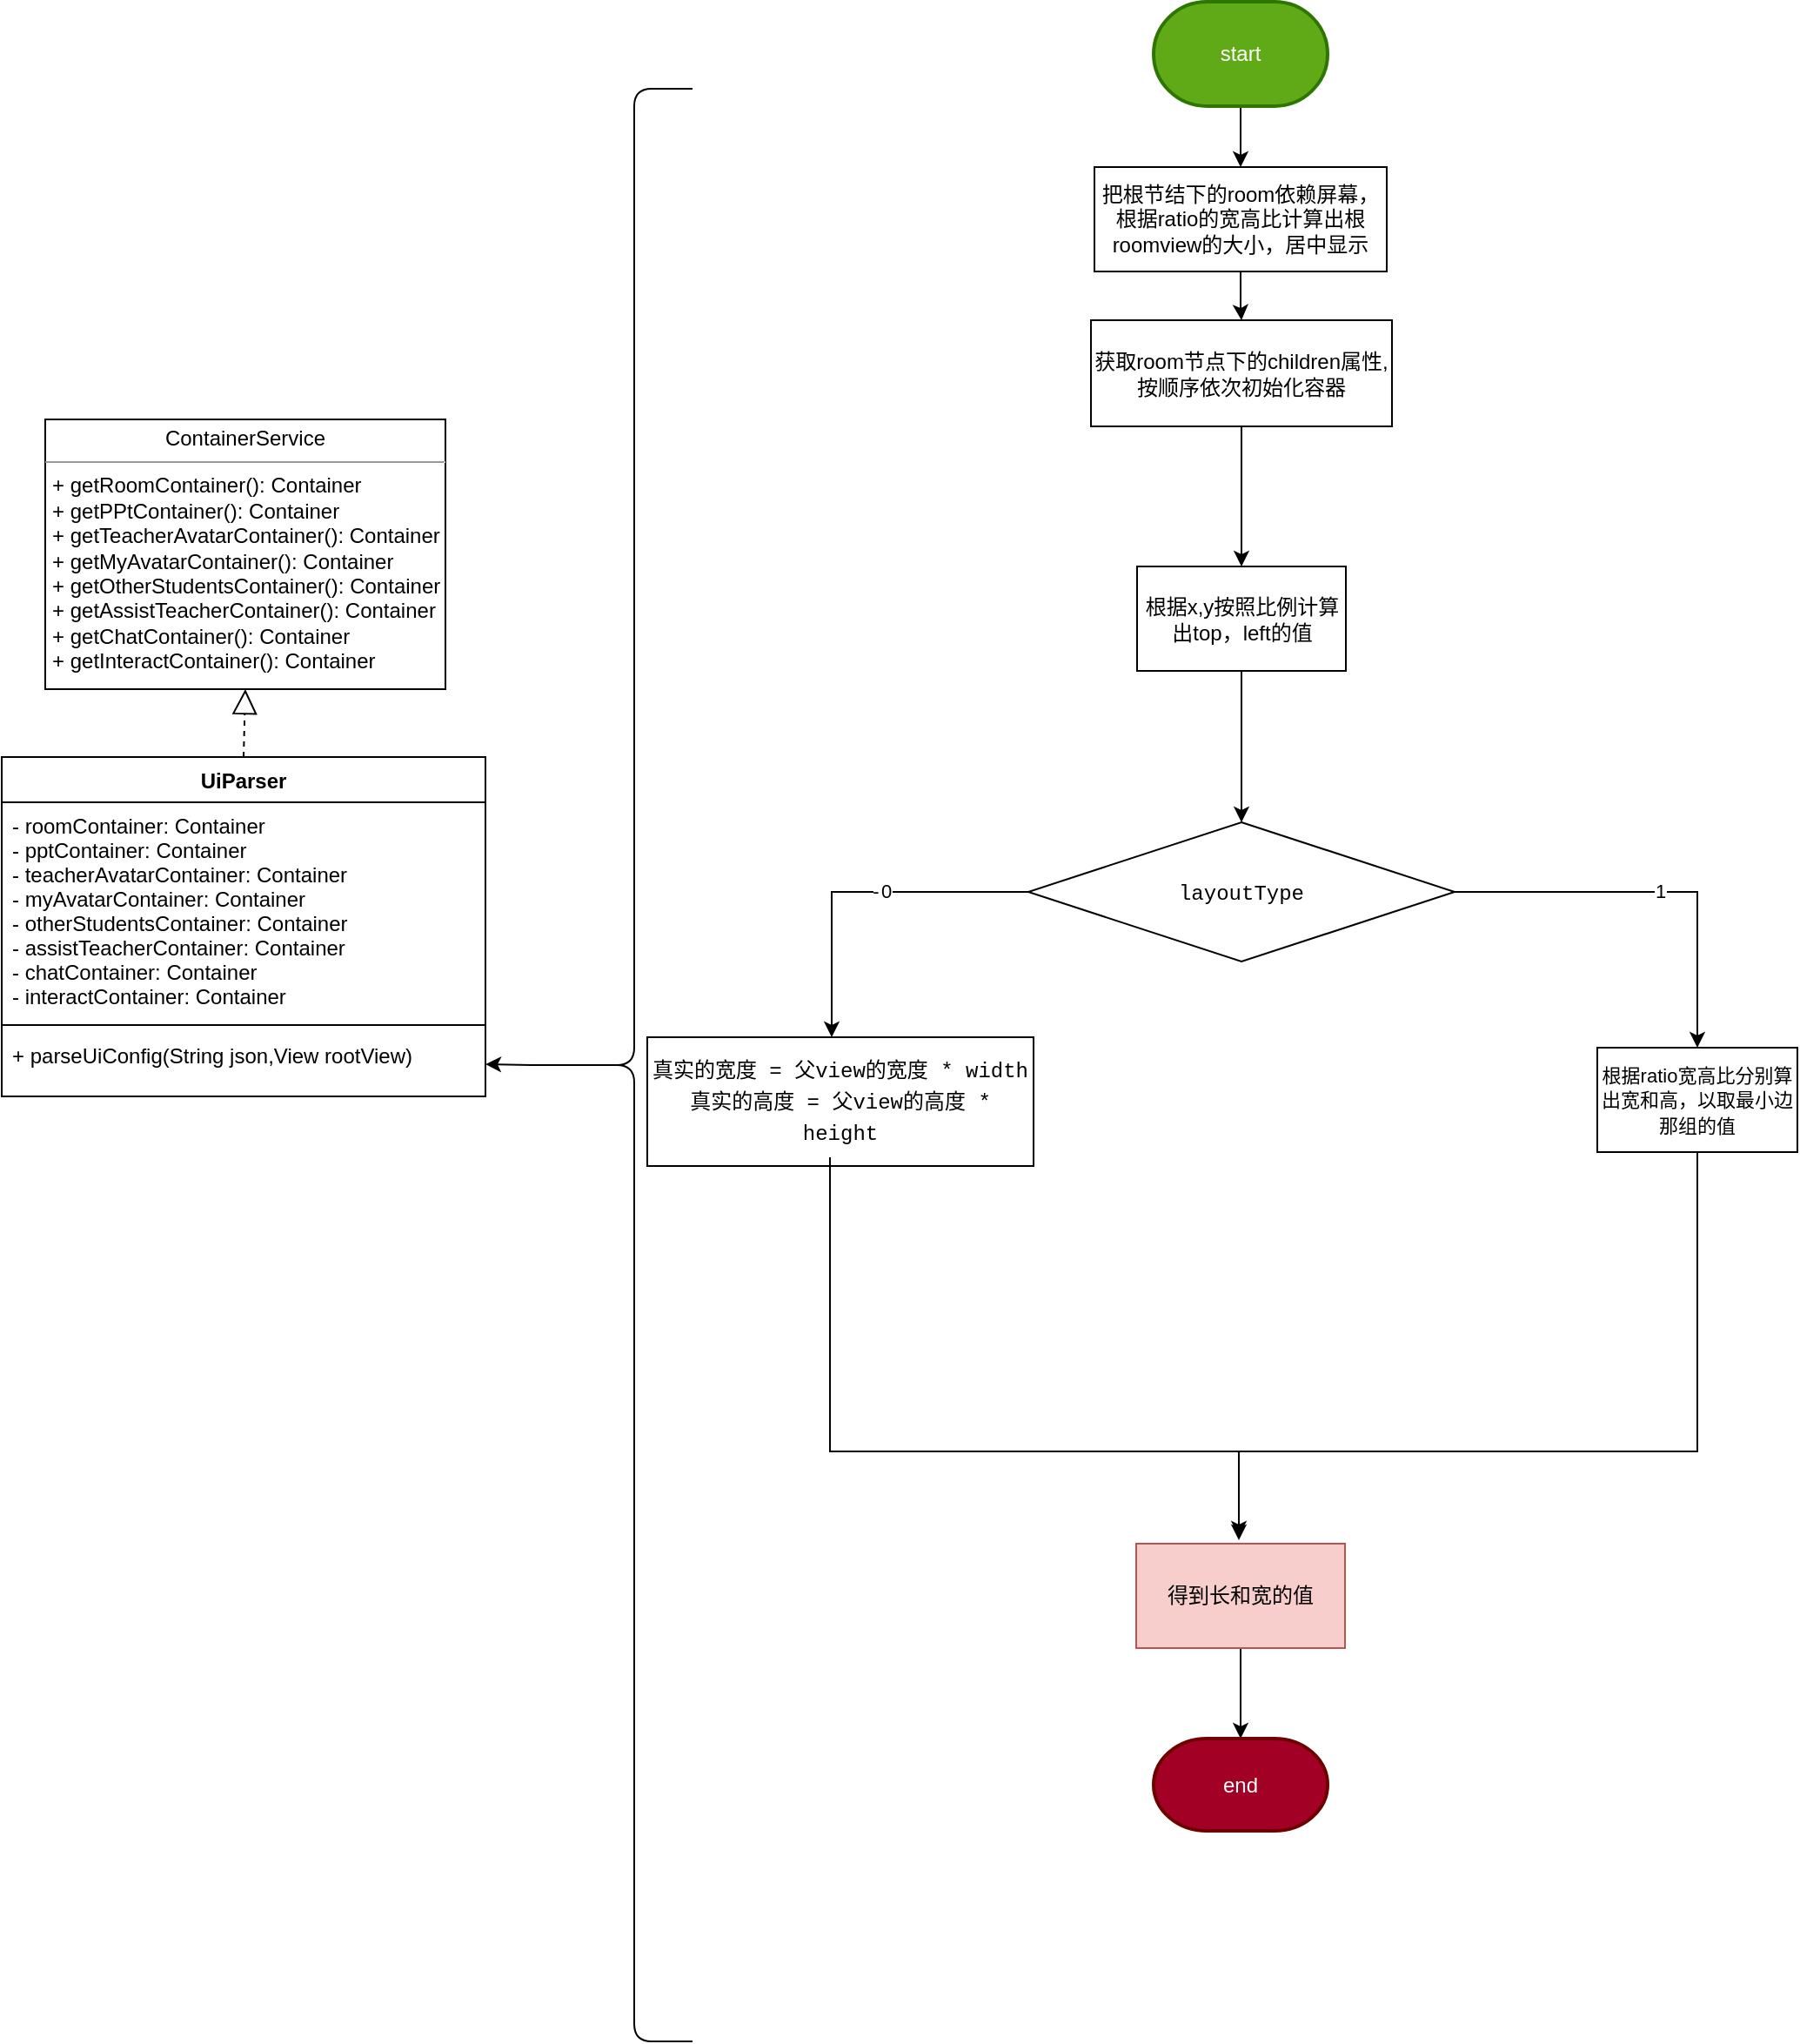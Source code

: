 <mxfile version="14.9.6" type="device"><diagram id="C5RBs43oDa-KdzZeNtuy" name="Page-1"><mxGraphModel dx="1186" dy="672" grid="0" gridSize="10" guides="0" tooltips="1" connect="1" arrows="1" fold="1" page="1" pageScale="1" pageWidth="1169" pageHeight="1654" math="0" shadow="0"><root><mxCell id="WIyWlLk6GJQsqaUBKTNV-0"/><mxCell id="WIyWlLk6GJQsqaUBKTNV-1" parent="WIyWlLk6GJQsqaUBKTNV-0"/><mxCell id="HbjvcAHFf0g6dWcbL0tZ-0" value="&lt;p style=&quot;margin: 0px ; margin-top: 4px ; text-align: center&quot;&gt;ContainerService&lt;/p&gt;&lt;hr size=&quot;1&quot;&gt;&lt;p style=&quot;margin: 0px ; margin-left: 4px&quot;&gt;+ getRoomContainer(): Container&lt;br&gt;+ getPPtContainer(): Container&lt;/p&gt;&lt;p style=&quot;margin: 0px ; margin-left: 4px&quot;&gt;+ getTeacherAvatarContainer(): Container&lt;/p&gt;&lt;p style=&quot;margin: 0px ; margin-left: 4px&quot;&gt;+ getMyAvatarContainer(): Container&lt;/p&gt;&lt;p style=&quot;margin: 0px ; margin-left: 4px&quot;&gt;+ getOtherStudentsContainer(): Container&lt;/p&gt;&lt;p style=&quot;margin: 0px ; margin-left: 4px&quot;&gt;+ getAssistTeacherContainer(): Container&lt;/p&gt;&lt;p style=&quot;margin: 0px ; margin-left: 4px&quot;&gt;+ getChatContainer(): Container&lt;/p&gt;&lt;p style=&quot;margin: 0px ; margin-left: 4px&quot;&gt;+ getInteractContainer(): Container&lt;/p&gt;" style="verticalAlign=top;align=left;overflow=fill;fontSize=12;fontFamily=Helvetica;html=1;" parent="WIyWlLk6GJQsqaUBKTNV-1" vertex="1"><mxGeometry x="81" y="405" width="230" height="155" as="geometry"/></mxCell><mxCell id="HbjvcAHFf0g6dWcbL0tZ-3" value="" style="endArrow=block;dashed=1;endFill=0;endSize=12;html=1;exitX=0.5;exitY=0;exitDx=0;exitDy=0;entryX=0.5;entryY=1;entryDx=0;entryDy=0;" parent="WIyWlLk6GJQsqaUBKTNV-1" source="HbjvcAHFf0g6dWcbL0tZ-4" target="HbjvcAHFf0g6dWcbL0tZ-0" edge="1"><mxGeometry width="160" relative="1" as="geometry"><mxPoint x="225" y="640" as="sourcePoint"/><mxPoint x="380" y="635" as="targetPoint"/></mxGeometry></mxCell><mxCell id="HbjvcAHFf0g6dWcbL0tZ-4" value="UiParser" style="swimlane;fontStyle=1;align=center;verticalAlign=top;childLayout=stackLayout;horizontal=1;startSize=26;horizontalStack=0;resizeParent=1;resizeParentMax=0;resizeLast=0;collapsible=1;marginBottom=0;" parent="WIyWlLk6GJQsqaUBKTNV-1" vertex="1"><mxGeometry x="56" y="599" width="278" height="195" as="geometry"/></mxCell><mxCell id="HbjvcAHFf0g6dWcbL0tZ-5" value="- roomContainer: Container &#10;- pptContainer: Container&#10;- teacherAvatarContainer: Container&#10;- myAvatarContainer: Container&#10;- otherStudentsContainer: Container&#10;- assistTeacherContainer: Container&#10;- chatContainer: Container&#10;- interactContainer: Container" style="text;strokeColor=none;fillColor=none;align=left;verticalAlign=top;spacingLeft=4;spacingRight=4;overflow=hidden;rotatable=0;points=[[0,0.5],[1,0.5]];portConstraint=eastwest;" parent="HbjvcAHFf0g6dWcbL0tZ-4" vertex="1"><mxGeometry y="26" width="278" height="124" as="geometry"/></mxCell><mxCell id="HbjvcAHFf0g6dWcbL0tZ-6" value="" style="line;strokeWidth=1;fillColor=none;align=left;verticalAlign=middle;spacingTop=-1;spacingLeft=3;spacingRight=3;rotatable=0;labelPosition=right;points=[];portConstraint=eastwest;" parent="HbjvcAHFf0g6dWcbL0tZ-4" vertex="1"><mxGeometry y="150" width="278" height="8" as="geometry"/></mxCell><mxCell id="HbjvcAHFf0g6dWcbL0tZ-7" value="+ parseUiConfig(String json,View rootView)" style="text;strokeColor=none;fillColor=none;align=left;verticalAlign=top;spacingLeft=4;spacingRight=4;overflow=hidden;rotatable=0;points=[[0,0.5],[1,0.5]];portConstraint=eastwest;" parent="HbjvcAHFf0g6dWcbL0tZ-4" vertex="1"><mxGeometry y="158" width="278" height="37" as="geometry"/></mxCell><mxCell id="HbjvcAHFf0g6dWcbL0tZ-9" style="edgeStyle=orthogonalEdgeStyle;rounded=0;orthogonalLoop=1;jettySize=auto;html=1;exitX=0.1;exitY=0.5;exitDx=0;exitDy=0;exitPerimeter=0;entryX=1;entryY=0.5;entryDx=0;entryDy=0;" parent="WIyWlLk6GJQsqaUBKTNV-1" source="HbjvcAHFf0g6dWcbL0tZ-8" target="HbjvcAHFf0g6dWcbL0tZ-7" edge="1"><mxGeometry relative="1" as="geometry"/></mxCell><mxCell id="HbjvcAHFf0g6dWcbL0tZ-8" value="" style="shape=curlyBracket;whiteSpace=wrap;html=1;rounded=1;" parent="WIyWlLk6GJQsqaUBKTNV-1" vertex="1"><mxGeometry x="386" y="215" width="67" height="1122" as="geometry"/></mxCell><mxCell id="HbjvcAHFf0g6dWcbL0tZ-13" value="" style="edgeStyle=orthogonalEdgeStyle;rounded=0;orthogonalLoop=1;jettySize=auto;html=1;" parent="WIyWlLk6GJQsqaUBKTNV-1" source="HbjvcAHFf0g6dWcbL0tZ-11" target="HbjvcAHFf0g6dWcbL0tZ-12" edge="1"><mxGeometry relative="1" as="geometry"/></mxCell><mxCell id="HbjvcAHFf0g6dWcbL0tZ-11" value="把根节结下的room依赖屏幕，根据ratio的宽高比计算出根roomview的大小，居中显示" style="rounded=0;whiteSpace=wrap;html=1;" parent="WIyWlLk6GJQsqaUBKTNV-1" vertex="1"><mxGeometry x="684" y="260" width="168" height="60" as="geometry"/></mxCell><mxCell id="cqr7b40XCDqiSAqts_4S-1" value="" style="edgeStyle=orthogonalEdgeStyle;rounded=0;orthogonalLoop=1;jettySize=auto;html=1;" edge="1" parent="WIyWlLk6GJQsqaUBKTNV-1" source="HbjvcAHFf0g6dWcbL0tZ-12" target="cqr7b40XCDqiSAqts_4S-0"><mxGeometry relative="1" as="geometry"/></mxCell><mxCell id="HbjvcAHFf0g6dWcbL0tZ-12" value="获取room节点下的children属性,按顺序依次初始化容器" style="whiteSpace=wrap;html=1;rounded=0;" parent="WIyWlLk6GJQsqaUBKTNV-1" vertex="1"><mxGeometry x="682" y="348" width="173" height="61" as="geometry"/></mxCell><mxCell id="HbjvcAHFf0g6dWcbL0tZ-40" value="" style="edgeStyle=orthogonalEdgeStyle;rounded=0;orthogonalLoop=1;jettySize=auto;html=1;" parent="WIyWlLk6GJQsqaUBKTNV-1" source="HbjvcAHFf0g6dWcbL0tZ-37" target="HbjvcAHFf0g6dWcbL0tZ-39" edge="1"><mxGeometry relative="1" as="geometry"><Array as="points"><mxPoint x="533" y="677"/></Array></mxGeometry></mxCell><mxCell id="HbjvcAHFf0g6dWcbL0tZ-41" value="-1" style="edgeLabel;html=1;align=center;verticalAlign=middle;resizable=0;points=[];" parent="HbjvcAHFf0g6dWcbL0tZ-40" vertex="1" connectable="0"><mxGeometry x="-0.137" y="-1" relative="1" as="geometry"><mxPoint as="offset"/></mxGeometry></mxCell><mxCell id="HbjvcAHFf0g6dWcbL0tZ-42" value="0" style="edgeLabel;html=1;align=center;verticalAlign=middle;resizable=0;points=[];" parent="HbjvcAHFf0g6dWcbL0tZ-40" vertex="1" connectable="0"><mxGeometry x="-0.16" y="-1" relative="1" as="geometry"><mxPoint as="offset"/></mxGeometry></mxCell><mxCell id="HbjvcAHFf0g6dWcbL0tZ-44" value="" style="edgeStyle=orthogonalEdgeStyle;rounded=0;orthogonalLoop=1;jettySize=auto;html=1;" parent="WIyWlLk6GJQsqaUBKTNV-1" source="HbjvcAHFf0g6dWcbL0tZ-37" target="HbjvcAHFf0g6dWcbL0tZ-43" edge="1"><mxGeometry relative="1" as="geometry"/></mxCell><mxCell id="HbjvcAHFf0g6dWcbL0tZ-45" value="1" style="edgeLabel;html=1;align=center;verticalAlign=middle;resizable=0;points=[];" parent="HbjvcAHFf0g6dWcbL0tZ-44" vertex="1" connectable="0"><mxGeometry x="0.032" y="1" relative="1" as="geometry"><mxPoint as="offset"/></mxGeometry></mxCell><mxCell id="HbjvcAHFf0g6dWcbL0tZ-37" value="&lt;div style=&quot;font-family: &amp;#34;menlo&amp;#34; , &amp;#34;monaco&amp;#34; , &amp;#34;courier new&amp;#34; , monospace ; line-height: 18px&quot;&gt;&lt;span style=&quot;background-color: rgb(255 , 255 , 255)&quot;&gt;layoutType&lt;/span&gt;&lt;/div&gt;" style="rhombus;whiteSpace=wrap;html=1;rounded=0;" parent="WIyWlLk6GJQsqaUBKTNV-1" vertex="1"><mxGeometry x="646" y="636.5" width="245" height="80" as="geometry"/></mxCell><mxCell id="HbjvcAHFf0g6dWcbL0tZ-39" value="&lt;div style=&quot;font-family: &amp;#34;menlo&amp;#34; , &amp;#34;monaco&amp;#34; , &amp;#34;courier new&amp;#34; , monospace ; line-height: 18px&quot;&gt;&lt;span style=&quot;background-color: rgb(255 , 255 , 255)&quot;&gt;真实的宽度 = 父view的宽度 * width&lt;/span&gt;&lt;/div&gt;&lt;div style=&quot;font-family: &amp;#34;menlo&amp;#34; , &amp;#34;monaco&amp;#34; , &amp;#34;courier new&amp;#34; , monospace ; line-height: 18px&quot;&gt;&lt;div style=&quot;line-height: 18px&quot;&gt;&lt;span style=&quot;background-color: rgb(255 , 255 , 255)&quot;&gt;真实的高度 = 父view的高度 * height&lt;/span&gt;&lt;/div&gt;&lt;/div&gt;" style="whiteSpace=wrap;html=1;rounded=0;fillColor=none;" parent="WIyWlLk6GJQsqaUBKTNV-1" vertex="1"><mxGeometry x="427" y="760" width="222" height="74" as="geometry"/></mxCell><mxCell id="HbjvcAHFf0g6dWcbL0tZ-43" value="&lt;span style=&quot;font-size: 11px ; background-color: rgb(255 , 255 , 255)&quot;&gt;根据ratio宽高比分别算出宽和高，以取最小边那组的值&lt;/span&gt;" style="whiteSpace=wrap;html=1;rounded=0;" parent="WIyWlLk6GJQsqaUBKTNV-1" vertex="1"><mxGeometry x="973" y="766" width="115" height="60" as="geometry"/></mxCell><mxCell id="HbjvcAHFf0g6dWcbL0tZ-76" value="" style="edgeStyle=elbowEdgeStyle;elbow=vertical;endArrow=classic;html=1;entryX=0.5;entryY=0;entryDx=0;entryDy=0;exitX=0.5;exitY=1;exitDx=0;exitDy=0;rounded=0;" parent="WIyWlLk6GJQsqaUBKTNV-1" edge="1"><mxGeometry width="50" height="50" relative="1" as="geometry"><mxPoint x="532" y="829" as="sourcePoint"/><mxPoint x="767" y="1049" as="targetPoint"/><Array as="points"><mxPoint x="649" y="998"/><mxPoint x="708" y="1003"/><mxPoint x="614" y="1097"/></Array></mxGeometry></mxCell><mxCell id="HbjvcAHFf0g6dWcbL0tZ-77" value="" style="edgeStyle=elbowEdgeStyle;elbow=vertical;endArrow=classic;html=1;rounded=0;exitX=0.5;exitY=1;exitDx=0;exitDy=0;entryX=0.5;entryY=0;entryDx=0;entryDy=0;" parent="WIyWlLk6GJQsqaUBKTNV-1" source="HbjvcAHFf0g6dWcbL0tZ-43" edge="1"><mxGeometry width="50" height="50" relative="1" as="geometry"><mxPoint x="1056" y="843" as="sourcePoint"/><mxPoint x="767" y="1047" as="targetPoint"/><Array as="points"><mxPoint x="900" y="998"/><mxPoint x="872" y="1095"/><mxPoint x="875" y="1105"/><mxPoint x="995" y="1091"/></Array></mxGeometry></mxCell><mxCell id="HbjvcAHFf0g6dWcbL0tZ-85" value="" style="edgeStyle=orthogonalEdgeStyle;rounded=0;orthogonalLoop=1;jettySize=auto;html=1;entryX=0.5;entryY=0;entryDx=0;entryDy=0;entryPerimeter=0;" parent="WIyWlLk6GJQsqaUBKTNV-1" source="HbjvcAHFf0g6dWcbL0tZ-79" target="HbjvcAHFf0g6dWcbL0tZ-90" edge="1"><mxGeometry relative="1" as="geometry"><mxPoint x="836" y="1411.5" as="targetPoint"/></mxGeometry></mxCell><mxCell id="HbjvcAHFf0g6dWcbL0tZ-79" value="得到长和宽的值" style="rounded=0;whiteSpace=wrap;html=1;fillColor=#f8cecc;strokeColor=#b85450;" parent="WIyWlLk6GJQsqaUBKTNV-1" vertex="1"><mxGeometry x="708" y="1051" width="120" height="60" as="geometry"/></mxCell><mxCell id="HbjvcAHFf0g6dWcbL0tZ-90" value="end" style="strokeWidth=2;html=1;shape=mxgraph.flowchart.terminator;whiteSpace=wrap;rounded=1;fillColor=#a20025;strokeColor=#6F0000;fontColor=#ffffff;" parent="WIyWlLk6GJQsqaUBKTNV-1" vertex="1"><mxGeometry x="718" y="1163" width="100" height="53" as="geometry"/></mxCell><mxCell id="HbjvcAHFf0g6dWcbL0tZ-93" value="" style="edgeStyle=orthogonalEdgeStyle;rounded=0;orthogonalLoop=1;jettySize=auto;html=1;" parent="WIyWlLk6GJQsqaUBKTNV-1" source="HbjvcAHFf0g6dWcbL0tZ-91" target="HbjvcAHFf0g6dWcbL0tZ-11" edge="1"><mxGeometry relative="1" as="geometry"/></mxCell><mxCell id="HbjvcAHFf0g6dWcbL0tZ-91" value="start" style="strokeWidth=2;html=1;shape=mxgraph.flowchart.terminator;whiteSpace=wrap;rounded=1;fillColor=#60a917;strokeColor=#2D7600;fontColor=#ffffff;" parent="WIyWlLk6GJQsqaUBKTNV-1" vertex="1"><mxGeometry x="718" y="165" width="100" height="60" as="geometry"/></mxCell><mxCell id="cqr7b40XCDqiSAqts_4S-2" value="" style="edgeStyle=orthogonalEdgeStyle;rounded=0;orthogonalLoop=1;jettySize=auto;html=1;" edge="1" parent="WIyWlLk6GJQsqaUBKTNV-1" source="cqr7b40XCDqiSAqts_4S-0" target="HbjvcAHFf0g6dWcbL0tZ-37"><mxGeometry relative="1" as="geometry"/></mxCell><mxCell id="cqr7b40XCDqiSAqts_4S-0" value="根据x,y按照比例计算出top，left的值" style="whiteSpace=wrap;html=1;rounded=0;" vertex="1" parent="WIyWlLk6GJQsqaUBKTNV-1"><mxGeometry x="708.5" y="489.5" width="120" height="60" as="geometry"/></mxCell></root></mxGraphModel></diagram></mxfile>